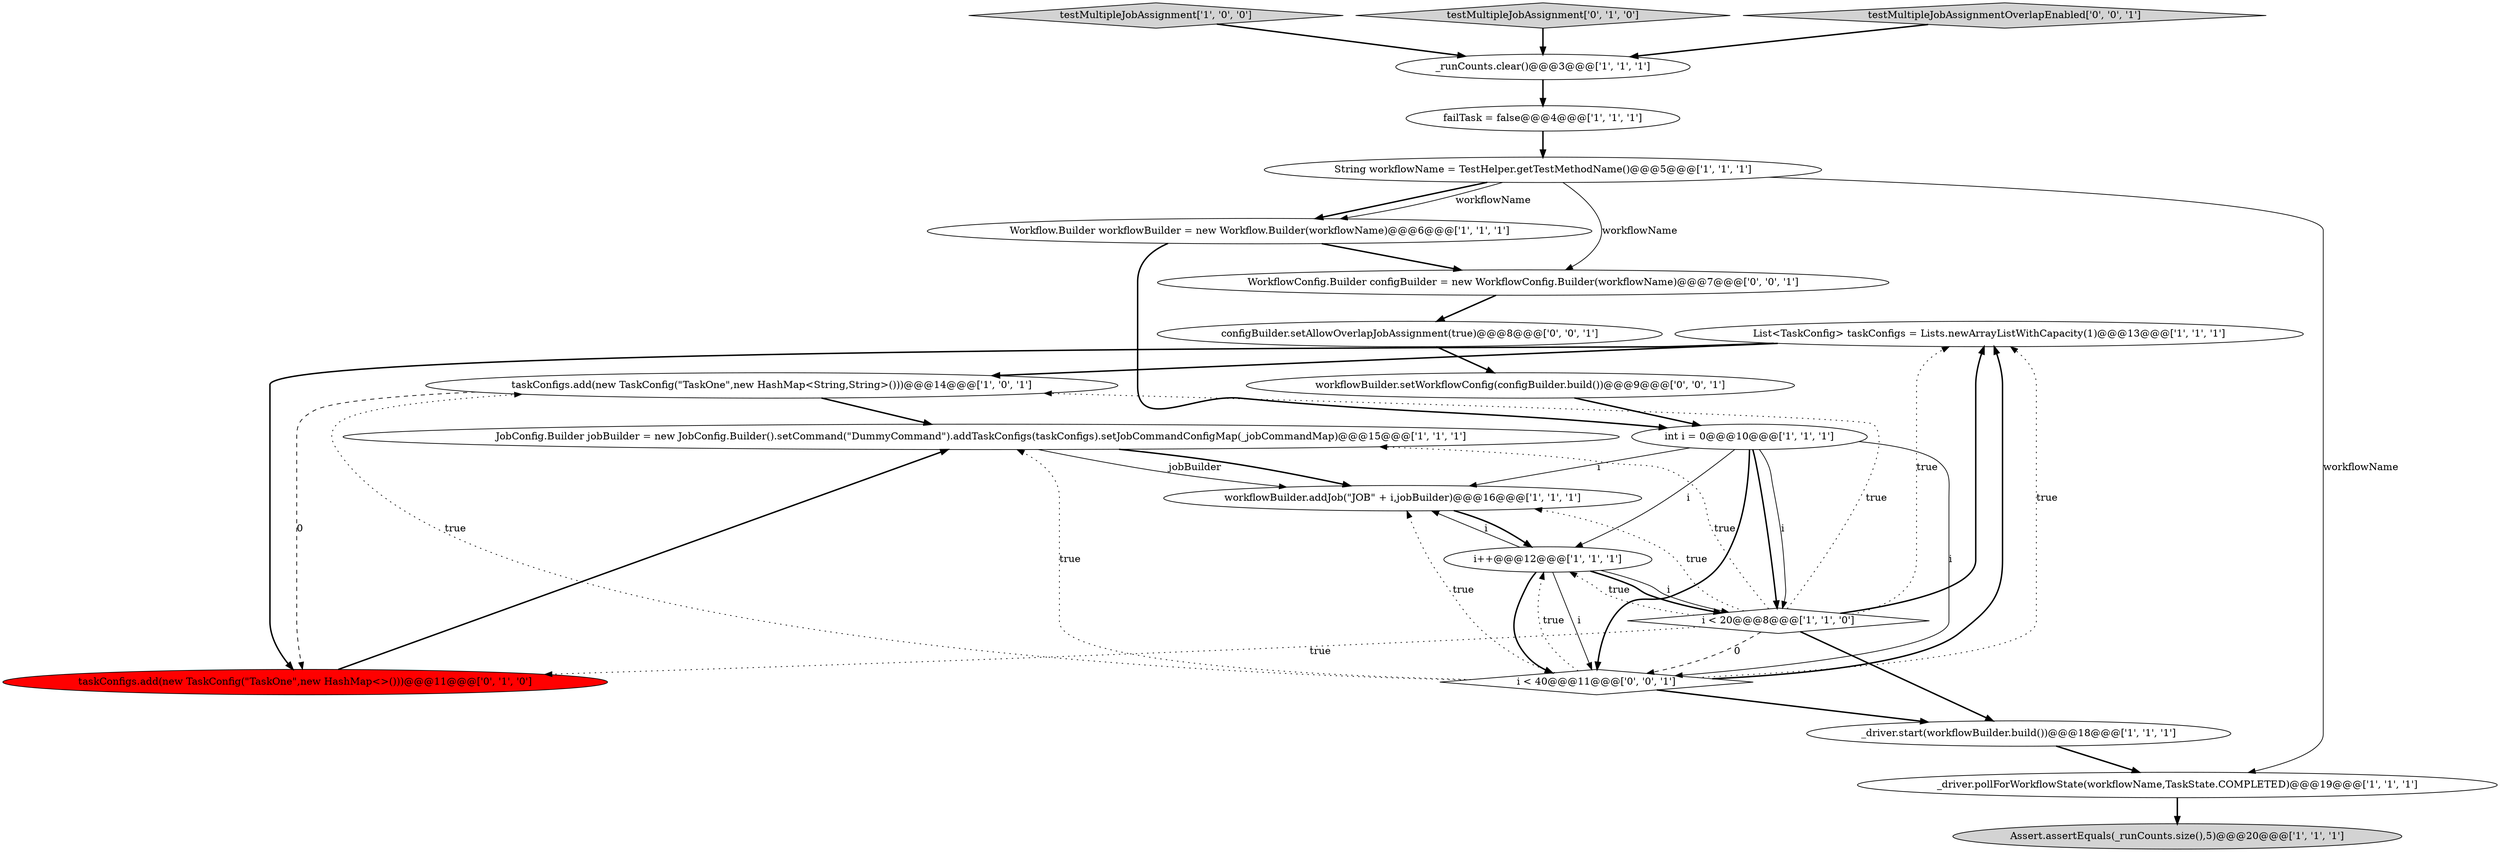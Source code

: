 digraph {
2 [style = filled, label = "List<TaskConfig> taskConfigs = Lists.newArrayListWithCapacity(1)@@@13@@@['1', '1', '1']", fillcolor = white, shape = ellipse image = "AAA0AAABBB1BBB"];
10 [style = filled, label = "_driver.pollForWorkflowState(workflowName,TaskState.COMPLETED)@@@19@@@['1', '1', '1']", fillcolor = white, shape = ellipse image = "AAA0AAABBB1BBB"];
8 [style = filled, label = "int i = 0@@@10@@@['1', '1', '1']", fillcolor = white, shape = ellipse image = "AAA0AAABBB1BBB"];
0 [style = filled, label = "_driver.start(workflowBuilder.build())@@@18@@@['1', '1', '1']", fillcolor = white, shape = ellipse image = "AAA0AAABBB1BBB"];
13 [style = filled, label = "testMultipleJobAssignment['1', '0', '0']", fillcolor = lightgray, shape = diamond image = "AAA0AAABBB1BBB"];
14 [style = filled, label = "i < 20@@@8@@@['1', '1', '0']", fillcolor = white, shape = diamond image = "AAA0AAABBB1BBB"];
9 [style = filled, label = "Workflow.Builder workflowBuilder = new Workflow.Builder(workflowName)@@@6@@@['1', '1', '1']", fillcolor = white, shape = ellipse image = "AAA0AAABBB1BBB"];
7 [style = filled, label = "JobConfig.Builder jobBuilder = new JobConfig.Builder().setCommand(\"DummyCommand\").addTaskConfigs(taskConfigs).setJobCommandConfigMap(_jobCommandMap)@@@15@@@['1', '1', '1']", fillcolor = white, shape = ellipse image = "AAA0AAABBB1BBB"];
19 [style = filled, label = "configBuilder.setAllowOverlapJobAssignment(true)@@@8@@@['0', '0', '1']", fillcolor = white, shape = ellipse image = "AAA0AAABBB3BBB"];
12 [style = filled, label = "String workflowName = TestHelper.getTestMethodName()@@@5@@@['1', '1', '1']", fillcolor = white, shape = ellipse image = "AAA0AAABBB1BBB"];
3 [style = filled, label = "taskConfigs.add(new TaskConfig(\"TaskOne\",new HashMap<String,String>()))@@@14@@@['1', '0', '1']", fillcolor = white, shape = ellipse image = "AAA0AAABBB1BBB"];
21 [style = filled, label = "workflowBuilder.setWorkflowConfig(configBuilder.build())@@@9@@@['0', '0', '1']", fillcolor = white, shape = ellipse image = "AAA0AAABBB3BBB"];
16 [style = filled, label = "taskConfigs.add(new TaskConfig(\"TaskOne\",new HashMap<>()))@@@11@@@['0', '1', '0']", fillcolor = red, shape = ellipse image = "AAA1AAABBB2BBB"];
15 [style = filled, label = "testMultipleJobAssignment['0', '1', '0']", fillcolor = lightgray, shape = diamond image = "AAA0AAABBB2BBB"];
6 [style = filled, label = "i++@@@12@@@['1', '1', '1']", fillcolor = white, shape = ellipse image = "AAA0AAABBB1BBB"];
5 [style = filled, label = "Assert.assertEquals(_runCounts.size(),5)@@@20@@@['1', '1', '1']", fillcolor = lightgray, shape = ellipse image = "AAA0AAABBB1BBB"];
1 [style = filled, label = "_runCounts.clear()@@@3@@@['1', '1', '1']", fillcolor = white, shape = ellipse image = "AAA0AAABBB1BBB"];
18 [style = filled, label = "testMultipleJobAssignmentOverlapEnabled['0', '0', '1']", fillcolor = lightgray, shape = diamond image = "AAA0AAABBB3BBB"];
20 [style = filled, label = "i < 40@@@11@@@['0', '0', '1']", fillcolor = white, shape = diamond image = "AAA0AAABBB3BBB"];
4 [style = filled, label = "workflowBuilder.addJob(\"JOB\" + i,jobBuilder)@@@16@@@['1', '1', '1']", fillcolor = white, shape = ellipse image = "AAA0AAABBB1BBB"];
17 [style = filled, label = "WorkflowConfig.Builder configBuilder = new WorkflowConfig.Builder(workflowName)@@@7@@@['0', '0', '1']", fillcolor = white, shape = ellipse image = "AAA0AAABBB3BBB"];
11 [style = filled, label = "failTask = false@@@4@@@['1', '1', '1']", fillcolor = white, shape = ellipse image = "AAA0AAABBB1BBB"];
14->2 [style = dotted, label="true"];
6->4 [style = solid, label="i"];
6->20 [style = solid, label="i"];
4->6 [style = bold, label=""];
2->3 [style = bold, label=""];
20->0 [style = bold, label=""];
3->16 [style = dashed, label="0"];
16->7 [style = bold, label=""];
21->8 [style = bold, label=""];
8->14 [style = bold, label=""];
14->20 [style = dashed, label="0"];
9->17 [style = bold, label=""];
8->20 [style = solid, label="i"];
11->12 [style = bold, label=""];
14->6 [style = dotted, label="true"];
7->4 [style = bold, label=""];
20->7 [style = dotted, label="true"];
6->14 [style = solid, label="i"];
12->9 [style = bold, label=""];
9->8 [style = bold, label=""];
12->17 [style = solid, label="workflowName"];
17->19 [style = bold, label=""];
13->1 [style = bold, label=""];
1->11 [style = bold, label=""];
20->2 [style = bold, label=""];
2->16 [style = bold, label=""];
6->14 [style = bold, label=""];
6->20 [style = bold, label=""];
12->10 [style = solid, label="workflowName"];
14->16 [style = dotted, label="true"];
0->10 [style = bold, label=""];
7->4 [style = solid, label="jobBuilder"];
8->20 [style = bold, label=""];
10->5 [style = bold, label=""];
14->0 [style = bold, label=""];
18->1 [style = bold, label=""];
3->7 [style = bold, label=""];
8->14 [style = solid, label="i"];
20->4 [style = dotted, label="true"];
14->7 [style = dotted, label="true"];
14->3 [style = dotted, label="true"];
20->3 [style = dotted, label="true"];
20->2 [style = dotted, label="true"];
12->9 [style = solid, label="workflowName"];
14->2 [style = bold, label=""];
14->4 [style = dotted, label="true"];
8->6 [style = solid, label="i"];
8->4 [style = solid, label="i"];
20->6 [style = dotted, label="true"];
15->1 [style = bold, label=""];
19->21 [style = bold, label=""];
}
